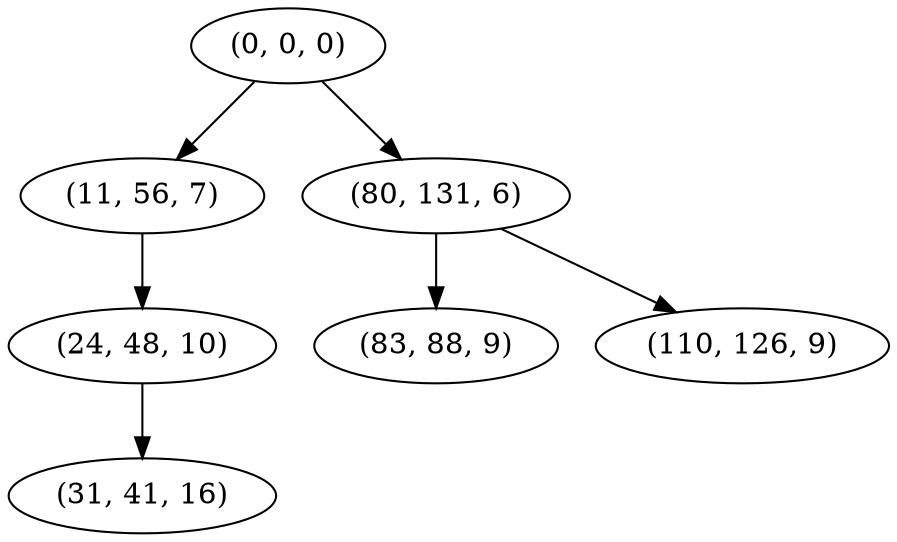 digraph tree {
    "(0, 0, 0)";
    "(11, 56, 7)";
    "(24, 48, 10)";
    "(31, 41, 16)";
    "(80, 131, 6)";
    "(83, 88, 9)";
    "(110, 126, 9)";
    "(0, 0, 0)" -> "(11, 56, 7)";
    "(0, 0, 0)" -> "(80, 131, 6)";
    "(11, 56, 7)" -> "(24, 48, 10)";
    "(24, 48, 10)" -> "(31, 41, 16)";
    "(80, 131, 6)" -> "(83, 88, 9)";
    "(80, 131, 6)" -> "(110, 126, 9)";
}

